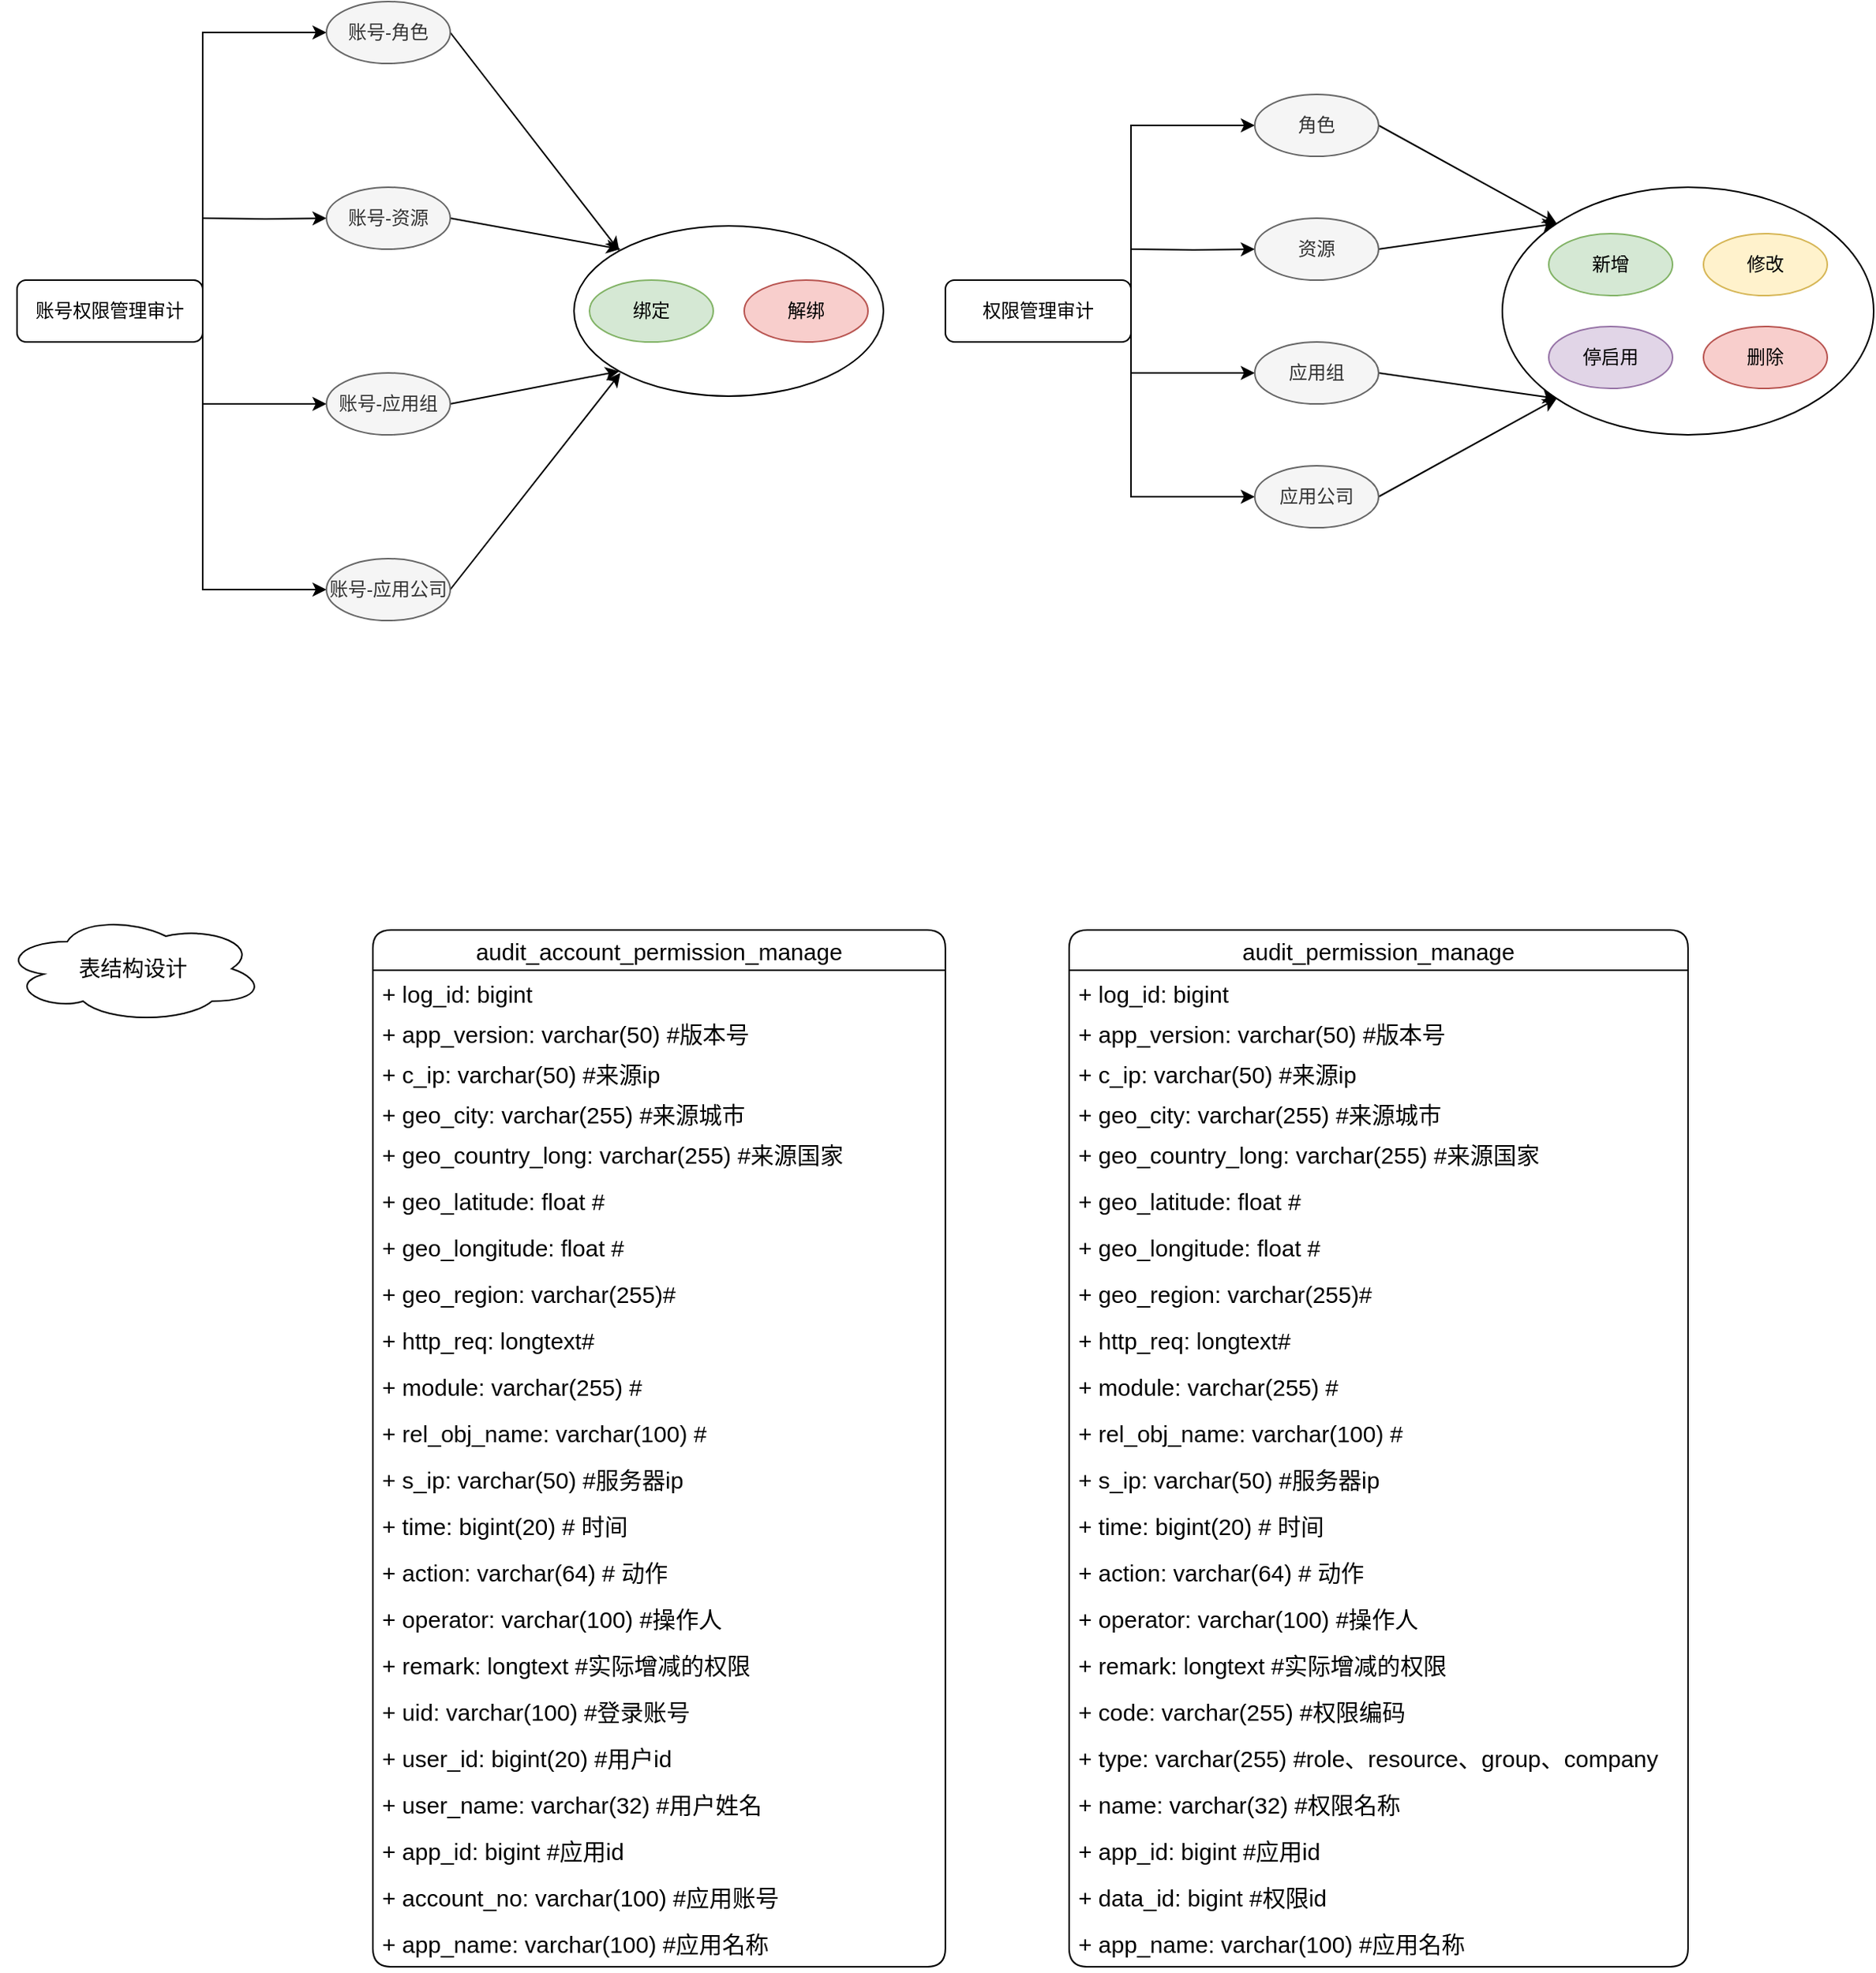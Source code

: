 <mxfile version="15.8.2" type="github">
  <diagram id="RpOcGAhP9OW58Pb7BM2l" name="第 1 页">
    <mxGraphModel dx="835" dy="399" grid="1" gridSize="10" guides="1" tooltips="1" connect="1" arrows="1" fold="1" page="1" pageScale="1" pageWidth="827" pageHeight="1169" math="0" shadow="0">
      <root>
        <mxCell id="0" />
        <mxCell id="1" parent="0" />
        <mxCell id="3kDM5itjokiOEmdZeM92-5" style="edgeStyle=orthogonalEdgeStyle;rounded=0;orthogonalLoop=1;jettySize=auto;html=1;exitX=1;exitY=0.25;exitDx=0;exitDy=0;entryX=0;entryY=0.5;entryDx=0;entryDy=0;" edge="1" parent="1" source="3kDM5itjokiOEmdZeM92-79" target="3kDM5itjokiOEmdZeM92-2">
          <mxGeometry relative="1" as="geometry">
            <mxPoint x="200" y="280" as="sourcePoint" />
            <Array as="points">
              <mxPoint x="200" y="180" />
            </Array>
          </mxGeometry>
        </mxCell>
        <mxCell id="3kDM5itjokiOEmdZeM92-6" style="edgeStyle=orthogonalEdgeStyle;rounded=0;orthogonalLoop=1;jettySize=auto;html=1;exitX=1;exitY=0.5;exitDx=0;exitDy=0;entryX=0;entryY=0.5;entryDx=0;entryDy=0;" edge="1" parent="1" target="3kDM5itjokiOEmdZeM92-3">
          <mxGeometry relative="1" as="geometry">
            <mxPoint x="200" y="300" as="sourcePoint" />
          </mxGeometry>
        </mxCell>
        <mxCell id="3kDM5itjokiOEmdZeM92-8" style="edgeStyle=orthogonalEdgeStyle;rounded=0;orthogonalLoop=1;jettySize=auto;html=1;exitX=1;exitY=1;exitDx=0;exitDy=0;entryX=0;entryY=0.5;entryDx=0;entryDy=0;" edge="1" parent="1" target="3kDM5itjokiOEmdZeM92-4">
          <mxGeometry relative="1" as="geometry">
            <mxPoint x="200" y="320" as="sourcePoint" />
            <Array as="points">
              <mxPoint x="200" y="420" />
            </Array>
          </mxGeometry>
        </mxCell>
        <mxCell id="3kDM5itjokiOEmdZeM92-78" style="edgeStyle=orthogonalEdgeStyle;rounded=0;orthogonalLoop=1;jettySize=auto;html=1;exitX=1;exitY=0.5;exitDx=0;exitDy=0;entryX=0;entryY=0.5;entryDx=0;entryDy=0;" edge="1" parent="1" target="3kDM5itjokiOEmdZeM92-77">
          <mxGeometry relative="1" as="geometry">
            <mxPoint x="200" y="300" as="sourcePoint" />
            <Array as="points">
              <mxPoint x="200" y="540" />
            </Array>
          </mxGeometry>
        </mxCell>
        <mxCell id="3kDM5itjokiOEmdZeM92-26" style="edgeStyle=none;rounded=0;orthogonalLoop=1;jettySize=auto;html=1;exitX=1;exitY=0.5;exitDx=0;exitDy=0;entryX=0;entryY=0;entryDx=0;entryDy=0;" edge="1" parent="1" source="3kDM5itjokiOEmdZeM92-2" target="3kDM5itjokiOEmdZeM92-67">
          <mxGeometry relative="1" as="geometry">
            <mxPoint x="400" y="180" as="targetPoint" />
          </mxGeometry>
        </mxCell>
        <mxCell id="3kDM5itjokiOEmdZeM92-2" value="账号-角色" style="ellipse;whiteSpace=wrap;html=1;rounded=1;fillColor=#f5f5f5;fontColor=#333333;strokeColor=#666666;" vertex="1" parent="1">
          <mxGeometry x="280" y="160" width="80" height="40" as="geometry" />
        </mxCell>
        <mxCell id="3kDM5itjokiOEmdZeM92-35" style="edgeStyle=none;rounded=0;orthogonalLoop=1;jettySize=auto;html=1;exitX=1;exitY=0.5;exitDx=0;exitDy=0;" edge="1" parent="1" source="3kDM5itjokiOEmdZeM92-3">
          <mxGeometry relative="1" as="geometry">
            <mxPoint x="470" y="320" as="targetPoint" />
          </mxGeometry>
        </mxCell>
        <mxCell id="3kDM5itjokiOEmdZeM92-3" value="账号-资源" style="ellipse;whiteSpace=wrap;html=1;rounded=1;fillColor=#f5f5f5;fontColor=#333333;strokeColor=#666666;" vertex="1" parent="1">
          <mxGeometry x="280" y="280" width="80" height="40" as="geometry" />
        </mxCell>
        <mxCell id="3kDM5itjokiOEmdZeM92-71" style="edgeStyle=none;rounded=0;orthogonalLoop=1;jettySize=auto;html=1;exitX=1;exitY=0.5;exitDx=0;exitDy=0;entryX=0;entryY=1;entryDx=0;entryDy=0;" edge="1" parent="1" source="3kDM5itjokiOEmdZeM92-4" target="3kDM5itjokiOEmdZeM92-67">
          <mxGeometry relative="1" as="geometry" />
        </mxCell>
        <mxCell id="3kDM5itjokiOEmdZeM92-4" value="账号-应用组" style="ellipse;whiteSpace=wrap;html=1;rounded=1;fillColor=#f5f5f5;fontColor=#333333;strokeColor=#666666;" vertex="1" parent="1">
          <mxGeometry x="280" y="400" width="80" height="40" as="geometry" />
        </mxCell>
        <mxCell id="3kDM5itjokiOEmdZeM92-9" style="edgeStyle=orthogonalEdgeStyle;rounded=0;orthogonalLoop=1;jettySize=auto;html=1;exitX=1;exitY=0.5;exitDx=0;exitDy=0;entryX=0;entryY=0.5;entryDx=0;entryDy=0;" edge="1" parent="1" source="3kDM5itjokiOEmdZeM92-76" target="3kDM5itjokiOEmdZeM92-13">
          <mxGeometry relative="1" as="geometry">
            <mxPoint x="800" y="300" as="sourcePoint" />
            <Array as="points">
              <mxPoint x="800" y="240" />
            </Array>
          </mxGeometry>
        </mxCell>
        <mxCell id="3kDM5itjokiOEmdZeM92-10" style="edgeStyle=orthogonalEdgeStyle;rounded=0;orthogonalLoop=1;jettySize=auto;html=1;exitX=1;exitY=0.5;exitDx=0;exitDy=0;entryX=0;entryY=0.5;entryDx=0;entryDy=0;" edge="1" parent="1" target="3kDM5itjokiOEmdZeM92-14">
          <mxGeometry relative="1" as="geometry">
            <mxPoint x="800" y="320" as="sourcePoint" />
          </mxGeometry>
        </mxCell>
        <mxCell id="3kDM5itjokiOEmdZeM92-11" style="edgeStyle=orthogonalEdgeStyle;rounded=0;orthogonalLoop=1;jettySize=auto;html=1;exitX=1;exitY=1;exitDx=0;exitDy=0;entryX=0;entryY=0.5;entryDx=0;entryDy=0;" edge="1" parent="1" target="3kDM5itjokiOEmdZeM92-15">
          <mxGeometry relative="1" as="geometry">
            <mxPoint x="800" y="340" as="sourcePoint" />
            <Array as="points">
              <mxPoint x="800" y="400" />
            </Array>
          </mxGeometry>
        </mxCell>
        <mxCell id="3kDM5itjokiOEmdZeM92-74" style="edgeStyle=orthogonalEdgeStyle;rounded=0;orthogonalLoop=1;jettySize=auto;html=1;exitX=1;exitY=0.5;exitDx=0;exitDy=0;entryX=0;entryY=0.5;entryDx=0;entryDy=0;" edge="1" parent="1" target="3kDM5itjokiOEmdZeM92-72">
          <mxGeometry relative="1" as="geometry">
            <mxPoint x="800" y="320" as="sourcePoint" />
            <Array as="points">
              <mxPoint x="800" y="480" />
            </Array>
          </mxGeometry>
        </mxCell>
        <mxCell id="3kDM5itjokiOEmdZeM92-62" style="edgeStyle=none;rounded=0;orthogonalLoop=1;jettySize=auto;html=1;exitX=1;exitY=0.5;exitDx=0;exitDy=0;entryX=0;entryY=0;entryDx=0;entryDy=0;" edge="1" parent="1" source="3kDM5itjokiOEmdZeM92-13" target="3kDM5itjokiOEmdZeM92-59">
          <mxGeometry relative="1" as="geometry" />
        </mxCell>
        <mxCell id="3kDM5itjokiOEmdZeM92-13" value="角色" style="ellipse;whiteSpace=wrap;html=1;rounded=1;fillColor=#f5f5f5;fontColor=#333333;strokeColor=#666666;" vertex="1" parent="1">
          <mxGeometry x="880" y="220" width="80" height="40" as="geometry" />
        </mxCell>
        <mxCell id="3kDM5itjokiOEmdZeM92-65" style="edgeStyle=none;rounded=0;orthogonalLoop=1;jettySize=auto;html=1;exitX=1;exitY=0.5;exitDx=0;exitDy=0;entryX=0;entryY=0;entryDx=0;entryDy=0;" edge="1" parent="1" source="3kDM5itjokiOEmdZeM92-14" target="3kDM5itjokiOEmdZeM92-59">
          <mxGeometry relative="1" as="geometry" />
        </mxCell>
        <mxCell id="3kDM5itjokiOEmdZeM92-14" value="资源" style="ellipse;whiteSpace=wrap;html=1;rounded=1;fillColor=#f5f5f5;fontColor=#333333;strokeColor=#666666;" vertex="1" parent="1">
          <mxGeometry x="880" y="300" width="80" height="40" as="geometry" />
        </mxCell>
        <mxCell id="3kDM5itjokiOEmdZeM92-66" style="edgeStyle=none;rounded=0;orthogonalLoop=1;jettySize=auto;html=1;exitX=1;exitY=0.5;exitDx=0;exitDy=0;entryX=0;entryY=1;entryDx=0;entryDy=0;" edge="1" parent="1" source="3kDM5itjokiOEmdZeM92-15" target="3kDM5itjokiOEmdZeM92-59">
          <mxGeometry relative="1" as="geometry" />
        </mxCell>
        <mxCell id="3kDM5itjokiOEmdZeM92-15" value="应用组" style="ellipse;whiteSpace=wrap;html=1;rounded=1;fillColor=#f5f5f5;fontColor=#333333;strokeColor=#666666;" vertex="1" parent="1">
          <mxGeometry x="880" y="380" width="80" height="40" as="geometry" />
        </mxCell>
        <mxCell id="3kDM5itjokiOEmdZeM92-60" value="" style="group" vertex="1" connectable="0" parent="1">
          <mxGeometry x="1040" y="280" width="240" height="160" as="geometry" />
        </mxCell>
        <mxCell id="3kDM5itjokiOEmdZeM92-59" value="" style="ellipse;whiteSpace=wrap;html=1;rounded=1;" vertex="1" parent="3kDM5itjokiOEmdZeM92-60">
          <mxGeometry width="240" height="160" as="geometry" />
        </mxCell>
        <mxCell id="3kDM5itjokiOEmdZeM92-54" value="新增" style="ellipse;whiteSpace=wrap;html=1;rounded=1;fillColor=#d5e8d4;strokeColor=#82b366;" vertex="1" parent="3kDM5itjokiOEmdZeM92-60">
          <mxGeometry x="30" y="30" width="80" height="40" as="geometry" />
        </mxCell>
        <mxCell id="3kDM5itjokiOEmdZeM92-55" value="修改" style="ellipse;whiteSpace=wrap;html=1;rounded=1;fillColor=#fff2cc;strokeColor=#d6b656;" vertex="1" parent="3kDM5itjokiOEmdZeM92-60">
          <mxGeometry x="130" y="30" width="80" height="40" as="geometry" />
        </mxCell>
        <mxCell id="3kDM5itjokiOEmdZeM92-56" value="停启用" style="ellipse;whiteSpace=wrap;html=1;rounded=1;fillColor=#e1d5e7;strokeColor=#9673a6;" vertex="1" parent="3kDM5itjokiOEmdZeM92-60">
          <mxGeometry x="30" y="90" width="80" height="40" as="geometry" />
        </mxCell>
        <mxCell id="3kDM5itjokiOEmdZeM92-57" value="删除" style="ellipse;whiteSpace=wrap;html=1;rounded=1;fillColor=#f8cecc;strokeColor=#b85450;" vertex="1" parent="3kDM5itjokiOEmdZeM92-60">
          <mxGeometry x="130" y="90" width="80" height="40" as="geometry" />
        </mxCell>
        <mxCell id="3kDM5itjokiOEmdZeM92-70" value="" style="group" vertex="1" connectable="0" parent="1">
          <mxGeometry x="440" y="305" width="200" height="110" as="geometry" />
        </mxCell>
        <mxCell id="3kDM5itjokiOEmdZeM92-67" value="" style="ellipse;whiteSpace=wrap;html=1;rounded=1;" vertex="1" parent="3kDM5itjokiOEmdZeM92-70">
          <mxGeometry width="200" height="110" as="geometry" />
        </mxCell>
        <mxCell id="3kDM5itjokiOEmdZeM92-68" value="绑定" style="ellipse;whiteSpace=wrap;html=1;rounded=1;fillColor=#d5e8d4;strokeColor=#82b366;" vertex="1" parent="3kDM5itjokiOEmdZeM92-70">
          <mxGeometry x="10" y="35" width="80" height="40" as="geometry" />
        </mxCell>
        <mxCell id="3kDM5itjokiOEmdZeM92-69" value="解绑" style="ellipse;whiteSpace=wrap;html=1;rounded=1;fillColor=#f8cecc;strokeColor=#b85450;" vertex="1" parent="3kDM5itjokiOEmdZeM92-70">
          <mxGeometry x="110" y="35" width="80" height="40" as="geometry" />
        </mxCell>
        <mxCell id="3kDM5itjokiOEmdZeM92-75" style="rounded=0;orthogonalLoop=1;jettySize=auto;html=1;exitX=1;exitY=0.5;exitDx=0;exitDy=0;entryX=0;entryY=1;entryDx=0;entryDy=0;" edge="1" parent="1" source="3kDM5itjokiOEmdZeM92-72" target="3kDM5itjokiOEmdZeM92-59">
          <mxGeometry relative="1" as="geometry" />
        </mxCell>
        <mxCell id="3kDM5itjokiOEmdZeM92-72" value="应用公司" style="ellipse;whiteSpace=wrap;html=1;rounded=1;fillColor=#f5f5f5;fontColor=#333333;strokeColor=#666666;" vertex="1" parent="1">
          <mxGeometry x="880" y="460" width="80" height="40" as="geometry" />
        </mxCell>
        <mxCell id="3kDM5itjokiOEmdZeM92-76" value="权限管理审计" style="rounded=1;whiteSpace=wrap;html=1;" vertex="1" parent="1">
          <mxGeometry x="680" y="340" width="120" height="40" as="geometry" />
        </mxCell>
        <mxCell id="3kDM5itjokiOEmdZeM92-80" style="rounded=0;orthogonalLoop=1;jettySize=auto;html=1;exitX=1;exitY=0.5;exitDx=0;exitDy=0;" edge="1" parent="1" source="3kDM5itjokiOEmdZeM92-77">
          <mxGeometry relative="1" as="geometry">
            <mxPoint x="470" y="400" as="targetPoint" />
          </mxGeometry>
        </mxCell>
        <mxCell id="3kDM5itjokiOEmdZeM92-77" value="账号-应用公司" style="ellipse;whiteSpace=wrap;html=1;rounded=1;fillColor=#f5f5f5;fontColor=#333333;strokeColor=#666666;" vertex="1" parent="1">
          <mxGeometry x="280" y="520" width="80" height="40" as="geometry" />
        </mxCell>
        <mxCell id="3kDM5itjokiOEmdZeM92-79" value="账号权限管理审计" style="rounded=1;whiteSpace=wrap;html=1;" vertex="1" parent="1">
          <mxGeometry x="80" y="340" width="120" height="40" as="geometry" />
        </mxCell>
        <mxCell id="3kDM5itjokiOEmdZeM92-81" value="&lt;span style=&quot;font-size: 14px&quot;&gt;表结构设计&lt;/span&gt;" style="ellipse;shape=cloud;whiteSpace=wrap;html=1;rounded=1;shadow=0;glass=1;sketch=0;fontSize=10;" vertex="1" parent="1">
          <mxGeometry x="70" y="750" width="170" height="70" as="geometry" />
        </mxCell>
        <mxCell id="3kDM5itjokiOEmdZeM92-82" value="audit_account_permission_manage" style="swimlane;fontStyle=0;childLayout=stackLayout;horizontal=1;startSize=26;fillColor=none;horizontalStack=0;resizeParent=1;resizeParentMax=0;resizeLast=0;collapsible=1;marginBottom=0;rounded=1;shadow=0;glass=0;sketch=0;fontSize=15;strokeColor=default;" vertex="1" parent="1">
          <mxGeometry x="310" y="760" width="370" height="670" as="geometry">
            <mxRectangle x="200" y="760" width="70" height="26" as="alternateBounds" />
          </mxGeometry>
        </mxCell>
        <mxCell id="3kDM5itjokiOEmdZeM92-83" value="+ log_id: bigint" style="text;strokeColor=none;fillColor=none;align=left;verticalAlign=top;spacingLeft=4;spacingRight=4;overflow=hidden;rotatable=0;points=[[0,0.5],[1,0.5]];portConstraint=eastwest;rounded=1;shadow=0;glass=0;sketch=0;fontSize=15;" vertex="1" parent="3kDM5itjokiOEmdZeM92-82">
          <mxGeometry y="26" width="370" height="26" as="geometry" />
        </mxCell>
        <mxCell id="3kDM5itjokiOEmdZeM92-84" value="+ app_version: varchar(50) #版本号" style="text;strokeColor=none;fillColor=none;align=left;verticalAlign=top;spacingLeft=4;spacingRight=4;overflow=hidden;rotatable=0;points=[[0,0.5],[1,0.5]];portConstraint=eastwest;rounded=1;shadow=0;glass=0;sketch=0;fontSize=15;" vertex="1" parent="3kDM5itjokiOEmdZeM92-82">
          <mxGeometry y="52" width="370" height="26" as="geometry" />
        </mxCell>
        <mxCell id="3kDM5itjokiOEmdZeM92-85" value="+ c_ip: varchar(50) #来源ip" style="text;strokeColor=none;fillColor=none;align=left;verticalAlign=top;spacingLeft=4;spacingRight=4;overflow=hidden;rotatable=0;points=[[0,0.5],[1,0.5]];portConstraint=eastwest;rounded=1;shadow=0;glass=0;sketch=0;fontSize=15;" vertex="1" parent="3kDM5itjokiOEmdZeM92-82">
          <mxGeometry y="78" width="370" height="26" as="geometry" />
        </mxCell>
        <mxCell id="3kDM5itjokiOEmdZeM92-86" value="+ geo_city: varchar(255) #来源城市&#xa;" style="text;strokeColor=none;fillColor=none;align=left;verticalAlign=top;spacingLeft=4;spacingRight=4;overflow=hidden;rotatable=0;points=[[0,0.5],[1,0.5]];portConstraint=eastwest;rounded=1;shadow=0;glass=0;sketch=0;fontSize=15;" vertex="1" parent="3kDM5itjokiOEmdZeM92-82">
          <mxGeometry y="104" width="370" height="26" as="geometry" />
        </mxCell>
        <mxCell id="3kDM5itjokiOEmdZeM92-87" value="+ geo_country_long: varchar(255) #来源国家&#xa;" style="text;strokeColor=none;fillColor=none;align=left;verticalAlign=top;spacingLeft=4;spacingRight=4;overflow=hidden;rotatable=0;points=[[0,0.5],[1,0.5]];portConstraint=eastwest;rounded=1;shadow=0;glass=0;sketch=0;fontSize=15;" vertex="1" parent="3kDM5itjokiOEmdZeM92-82">
          <mxGeometry y="130" width="370" height="30" as="geometry" />
        </mxCell>
        <mxCell id="3kDM5itjokiOEmdZeM92-88" value="+ geo_latitude: float #" style="text;strokeColor=none;fillColor=none;align=left;verticalAlign=top;spacingLeft=4;spacingRight=4;overflow=hidden;rotatable=0;points=[[0,0.5],[1,0.5]];portConstraint=eastwest;rounded=1;shadow=0;glass=0;sketch=0;fontSize=15;" vertex="1" parent="3kDM5itjokiOEmdZeM92-82">
          <mxGeometry y="160" width="370" height="30" as="geometry" />
        </mxCell>
        <mxCell id="3kDM5itjokiOEmdZeM92-89" value="+ geo_longitude: float #&#xa;" style="text;strokeColor=none;fillColor=none;align=left;verticalAlign=top;spacingLeft=4;spacingRight=4;overflow=hidden;rotatable=0;points=[[0,0.5],[1,0.5]];portConstraint=eastwest;rounded=1;shadow=0;glass=0;sketch=0;fontSize=15;" vertex="1" parent="3kDM5itjokiOEmdZeM92-82">
          <mxGeometry y="190" width="370" height="30" as="geometry" />
        </mxCell>
        <mxCell id="3kDM5itjokiOEmdZeM92-90" value="+ geo_region: varchar(255)#&#xa;" style="text;strokeColor=none;fillColor=none;align=left;verticalAlign=top;spacingLeft=4;spacingRight=4;overflow=hidden;rotatable=0;points=[[0,0.5],[1,0.5]];portConstraint=eastwest;rounded=1;shadow=0;glass=0;sketch=0;fontSize=15;" vertex="1" parent="3kDM5itjokiOEmdZeM92-82">
          <mxGeometry y="220" width="370" height="30" as="geometry" />
        </mxCell>
        <mxCell id="3kDM5itjokiOEmdZeM92-91" value="+ http_req: longtext#&#xa;" style="text;strokeColor=none;fillColor=none;align=left;verticalAlign=top;spacingLeft=4;spacingRight=4;overflow=hidden;rotatable=0;points=[[0,0.5],[1,0.5]];portConstraint=eastwest;rounded=1;shadow=0;glass=0;sketch=0;fontSize=15;" vertex="1" parent="3kDM5itjokiOEmdZeM92-82">
          <mxGeometry y="250" width="370" height="30" as="geometry" />
        </mxCell>
        <mxCell id="3kDM5itjokiOEmdZeM92-92" value="+ module: varchar(255) #&#xa;" style="text;strokeColor=none;fillColor=none;align=left;verticalAlign=top;spacingLeft=4;spacingRight=4;overflow=hidden;rotatable=0;points=[[0,0.5],[1,0.5]];portConstraint=eastwest;rounded=1;shadow=0;glass=0;sketch=0;fontSize=15;" vertex="1" parent="3kDM5itjokiOEmdZeM92-82">
          <mxGeometry y="280" width="370" height="30" as="geometry" />
        </mxCell>
        <mxCell id="3kDM5itjokiOEmdZeM92-93" value="+ rel_obj_name: varchar(100) #&#xa;" style="text;strokeColor=none;fillColor=none;align=left;verticalAlign=top;spacingLeft=4;spacingRight=4;overflow=hidden;rotatable=0;points=[[0,0.5],[1,0.5]];portConstraint=eastwest;rounded=1;shadow=0;glass=0;sketch=0;fontSize=15;" vertex="1" parent="3kDM5itjokiOEmdZeM92-82">
          <mxGeometry y="310" width="370" height="30" as="geometry" />
        </mxCell>
        <mxCell id="3kDM5itjokiOEmdZeM92-94" value="+ s_ip: varchar(50) #服务器ip&#xa;" style="text;strokeColor=none;fillColor=none;align=left;verticalAlign=top;spacingLeft=4;spacingRight=4;overflow=hidden;rotatable=0;points=[[0,0.5],[1,0.5]];portConstraint=eastwest;rounded=1;shadow=0;glass=0;sketch=0;fontSize=15;" vertex="1" parent="3kDM5itjokiOEmdZeM92-82">
          <mxGeometry y="340" width="370" height="30" as="geometry" />
        </mxCell>
        <mxCell id="3kDM5itjokiOEmdZeM92-109" value="+ time: bigint(20) # 时间&#xa;&#xa;" style="text;strokeColor=none;fillColor=none;align=left;verticalAlign=top;spacingLeft=4;spacingRight=4;overflow=hidden;rotatable=0;points=[[0,0.5],[1,0.5]];portConstraint=eastwest;rounded=1;shadow=0;glass=0;sketch=0;fontSize=15;" vertex="1" parent="3kDM5itjokiOEmdZeM92-82">
          <mxGeometry y="370" width="370" height="30" as="geometry" />
        </mxCell>
        <mxCell id="3kDM5itjokiOEmdZeM92-110" value="+ action: varchar(64) # 动作&#xa;&#xa;" style="text;strokeColor=none;fillColor=none;align=left;verticalAlign=top;spacingLeft=4;spacingRight=4;overflow=hidden;rotatable=0;points=[[0,0.5],[1,0.5]];portConstraint=eastwest;rounded=1;shadow=0;glass=0;sketch=0;fontSize=15;" vertex="1" parent="3kDM5itjokiOEmdZeM92-82">
          <mxGeometry y="400" width="370" height="30" as="geometry" />
        </mxCell>
        <mxCell id="3kDM5itjokiOEmdZeM92-111" value="+ operator: varchar(100) #操作人&#xa;&#xa;" style="text;strokeColor=none;fillColor=none;align=left;verticalAlign=top;spacingLeft=4;spacingRight=4;overflow=hidden;rotatable=0;points=[[0,0.5],[1,0.5]];portConstraint=eastwest;rounded=1;shadow=0;glass=0;sketch=0;fontSize=15;" vertex="1" parent="3kDM5itjokiOEmdZeM92-82">
          <mxGeometry y="430" width="370" height="30" as="geometry" />
        </mxCell>
        <mxCell id="3kDM5itjokiOEmdZeM92-112" value="+ remark: longtext #实际增减的权限&#xa;&#xa;" style="text;strokeColor=none;fillColor=none;align=left;verticalAlign=top;spacingLeft=4;spacingRight=4;overflow=hidden;rotatable=0;points=[[0,0.5],[1,0.5]];portConstraint=eastwest;rounded=1;shadow=0;glass=0;sketch=0;fontSize=15;" vertex="1" parent="3kDM5itjokiOEmdZeM92-82">
          <mxGeometry y="460" width="370" height="30" as="geometry" />
        </mxCell>
        <mxCell id="3kDM5itjokiOEmdZeM92-113" value="+ uid: varchar(100) #登录账号&#xa;&#xa;" style="text;strokeColor=none;fillColor=none;align=left;verticalAlign=top;spacingLeft=4;spacingRight=4;overflow=hidden;rotatable=0;points=[[0,0.5],[1,0.5]];portConstraint=eastwest;rounded=1;shadow=0;glass=0;sketch=0;fontSize=15;" vertex="1" parent="3kDM5itjokiOEmdZeM92-82">
          <mxGeometry y="490" width="370" height="30" as="geometry" />
        </mxCell>
        <mxCell id="3kDM5itjokiOEmdZeM92-114" value="+ user_id: bigint(20) #用户id&#xa;&#xa;" style="text;strokeColor=none;fillColor=none;align=left;verticalAlign=top;spacingLeft=4;spacingRight=4;overflow=hidden;rotatable=0;points=[[0,0.5],[1,0.5]];portConstraint=eastwest;rounded=1;shadow=0;glass=0;sketch=0;fontSize=15;" vertex="1" parent="3kDM5itjokiOEmdZeM92-82">
          <mxGeometry y="520" width="370" height="30" as="geometry" />
        </mxCell>
        <mxCell id="3kDM5itjokiOEmdZeM92-115" value="+ user_name: varchar(32) #用户姓名&#xa;&#xa;" style="text;strokeColor=none;fillColor=none;align=left;verticalAlign=top;spacingLeft=4;spacingRight=4;overflow=hidden;rotatable=0;points=[[0,0.5],[1,0.5]];portConstraint=eastwest;rounded=1;shadow=0;glass=0;sketch=0;fontSize=15;" vertex="1" parent="3kDM5itjokiOEmdZeM92-82">
          <mxGeometry y="550" width="370" height="30" as="geometry" />
        </mxCell>
        <mxCell id="3kDM5itjokiOEmdZeM92-116" value="+ app_id: bigint #应用id&#xa;&#xa;" style="text;strokeColor=none;fillColor=none;align=left;verticalAlign=top;spacingLeft=4;spacingRight=4;overflow=hidden;rotatable=0;points=[[0,0.5],[1,0.5]];portConstraint=eastwest;rounded=1;shadow=0;glass=0;sketch=0;fontSize=15;" vertex="1" parent="3kDM5itjokiOEmdZeM92-82">
          <mxGeometry y="580" width="370" height="30" as="geometry" />
        </mxCell>
        <mxCell id="3kDM5itjokiOEmdZeM92-117" value="+ account_no: varchar(100) #应用账号&#xa;&#xa;" style="text;strokeColor=none;fillColor=none;align=left;verticalAlign=top;spacingLeft=4;spacingRight=4;overflow=hidden;rotatable=0;points=[[0,0.5],[1,0.5]];portConstraint=eastwest;rounded=1;shadow=0;glass=0;sketch=0;fontSize=15;" vertex="1" parent="3kDM5itjokiOEmdZeM92-82">
          <mxGeometry y="610" width="370" height="30" as="geometry" />
        </mxCell>
        <mxCell id="3kDM5itjokiOEmdZeM92-119" value="+ app_name: varchar(100) #应用名称&#xa;" style="text;strokeColor=none;fillColor=none;align=left;verticalAlign=top;spacingLeft=4;spacingRight=4;overflow=hidden;rotatable=0;points=[[0,0.5],[1,0.5]];portConstraint=eastwest;rounded=1;shadow=0;glass=0;sketch=0;fontSize=15;" vertex="1" parent="3kDM5itjokiOEmdZeM92-82">
          <mxGeometry y="640" width="370" height="30" as="geometry" />
        </mxCell>
        <mxCell id="3kDM5itjokiOEmdZeM92-121" value="audit_permission_manage" style="swimlane;fontStyle=0;childLayout=stackLayout;horizontal=1;startSize=26;fillColor=none;horizontalStack=0;resizeParent=1;resizeParentMax=0;resizeLast=0;collapsible=1;marginBottom=0;rounded=1;shadow=0;glass=0;sketch=0;fontSize=15;strokeColor=default;" vertex="1" parent="1">
          <mxGeometry x="760" y="760" width="400" height="670" as="geometry">
            <mxRectangle x="200" y="760" width="70" height="26" as="alternateBounds" />
          </mxGeometry>
        </mxCell>
        <mxCell id="3kDM5itjokiOEmdZeM92-122" value="+ log_id: bigint" style="text;strokeColor=none;fillColor=none;align=left;verticalAlign=top;spacingLeft=4;spacingRight=4;overflow=hidden;rotatable=0;points=[[0,0.5],[1,0.5]];portConstraint=eastwest;rounded=1;shadow=0;glass=0;sketch=0;fontSize=15;" vertex="1" parent="3kDM5itjokiOEmdZeM92-121">
          <mxGeometry y="26" width="400" height="26" as="geometry" />
        </mxCell>
        <mxCell id="3kDM5itjokiOEmdZeM92-123" value="+ app_version: varchar(50) #版本号" style="text;strokeColor=none;fillColor=none;align=left;verticalAlign=top;spacingLeft=4;spacingRight=4;overflow=hidden;rotatable=0;points=[[0,0.5],[1,0.5]];portConstraint=eastwest;rounded=1;shadow=0;glass=0;sketch=0;fontSize=15;" vertex="1" parent="3kDM5itjokiOEmdZeM92-121">
          <mxGeometry y="52" width="400" height="26" as="geometry" />
        </mxCell>
        <mxCell id="3kDM5itjokiOEmdZeM92-124" value="+ c_ip: varchar(50) #来源ip" style="text;strokeColor=none;fillColor=none;align=left;verticalAlign=top;spacingLeft=4;spacingRight=4;overflow=hidden;rotatable=0;points=[[0,0.5],[1,0.5]];portConstraint=eastwest;rounded=1;shadow=0;glass=0;sketch=0;fontSize=15;" vertex="1" parent="3kDM5itjokiOEmdZeM92-121">
          <mxGeometry y="78" width="400" height="26" as="geometry" />
        </mxCell>
        <mxCell id="3kDM5itjokiOEmdZeM92-125" value="+ geo_city: varchar(255) #来源城市&#xa;" style="text;strokeColor=none;fillColor=none;align=left;verticalAlign=top;spacingLeft=4;spacingRight=4;overflow=hidden;rotatable=0;points=[[0,0.5],[1,0.5]];portConstraint=eastwest;rounded=1;shadow=0;glass=0;sketch=0;fontSize=15;" vertex="1" parent="3kDM5itjokiOEmdZeM92-121">
          <mxGeometry y="104" width="400" height="26" as="geometry" />
        </mxCell>
        <mxCell id="3kDM5itjokiOEmdZeM92-126" value="+ geo_country_long: varchar(255) #来源国家&#xa;" style="text;strokeColor=none;fillColor=none;align=left;verticalAlign=top;spacingLeft=4;spacingRight=4;overflow=hidden;rotatable=0;points=[[0,0.5],[1,0.5]];portConstraint=eastwest;rounded=1;shadow=0;glass=0;sketch=0;fontSize=15;" vertex="1" parent="3kDM5itjokiOEmdZeM92-121">
          <mxGeometry y="130" width="400" height="30" as="geometry" />
        </mxCell>
        <mxCell id="3kDM5itjokiOEmdZeM92-127" value="+ geo_latitude: float #" style="text;strokeColor=none;fillColor=none;align=left;verticalAlign=top;spacingLeft=4;spacingRight=4;overflow=hidden;rotatable=0;points=[[0,0.5],[1,0.5]];portConstraint=eastwest;rounded=1;shadow=0;glass=0;sketch=0;fontSize=15;" vertex="1" parent="3kDM5itjokiOEmdZeM92-121">
          <mxGeometry y="160" width="400" height="30" as="geometry" />
        </mxCell>
        <mxCell id="3kDM5itjokiOEmdZeM92-128" value="+ geo_longitude: float #&#xa;" style="text;strokeColor=none;fillColor=none;align=left;verticalAlign=top;spacingLeft=4;spacingRight=4;overflow=hidden;rotatable=0;points=[[0,0.5],[1,0.5]];portConstraint=eastwest;rounded=1;shadow=0;glass=0;sketch=0;fontSize=15;" vertex="1" parent="3kDM5itjokiOEmdZeM92-121">
          <mxGeometry y="190" width="400" height="30" as="geometry" />
        </mxCell>
        <mxCell id="3kDM5itjokiOEmdZeM92-129" value="+ geo_region: varchar(255)#&#xa;" style="text;strokeColor=none;fillColor=none;align=left;verticalAlign=top;spacingLeft=4;spacingRight=4;overflow=hidden;rotatable=0;points=[[0,0.5],[1,0.5]];portConstraint=eastwest;rounded=1;shadow=0;glass=0;sketch=0;fontSize=15;" vertex="1" parent="3kDM5itjokiOEmdZeM92-121">
          <mxGeometry y="220" width="400" height="30" as="geometry" />
        </mxCell>
        <mxCell id="3kDM5itjokiOEmdZeM92-130" value="+ http_req: longtext#&#xa;" style="text;strokeColor=none;fillColor=none;align=left;verticalAlign=top;spacingLeft=4;spacingRight=4;overflow=hidden;rotatable=0;points=[[0,0.5],[1,0.5]];portConstraint=eastwest;rounded=1;shadow=0;glass=0;sketch=0;fontSize=15;" vertex="1" parent="3kDM5itjokiOEmdZeM92-121">
          <mxGeometry y="250" width="400" height="30" as="geometry" />
        </mxCell>
        <mxCell id="3kDM5itjokiOEmdZeM92-131" value="+ module: varchar(255) #&#xa;" style="text;strokeColor=none;fillColor=none;align=left;verticalAlign=top;spacingLeft=4;spacingRight=4;overflow=hidden;rotatable=0;points=[[0,0.5],[1,0.5]];portConstraint=eastwest;rounded=1;shadow=0;glass=0;sketch=0;fontSize=15;" vertex="1" parent="3kDM5itjokiOEmdZeM92-121">
          <mxGeometry y="280" width="400" height="30" as="geometry" />
        </mxCell>
        <mxCell id="3kDM5itjokiOEmdZeM92-132" value="+ rel_obj_name: varchar(100) #&#xa;" style="text;strokeColor=none;fillColor=none;align=left;verticalAlign=top;spacingLeft=4;spacingRight=4;overflow=hidden;rotatable=0;points=[[0,0.5],[1,0.5]];portConstraint=eastwest;rounded=1;shadow=0;glass=0;sketch=0;fontSize=15;" vertex="1" parent="3kDM5itjokiOEmdZeM92-121">
          <mxGeometry y="310" width="400" height="30" as="geometry" />
        </mxCell>
        <mxCell id="3kDM5itjokiOEmdZeM92-133" value="+ s_ip: varchar(50) #服务器ip&#xa;" style="text;strokeColor=none;fillColor=none;align=left;verticalAlign=top;spacingLeft=4;spacingRight=4;overflow=hidden;rotatable=0;points=[[0,0.5],[1,0.5]];portConstraint=eastwest;rounded=1;shadow=0;glass=0;sketch=0;fontSize=15;" vertex="1" parent="3kDM5itjokiOEmdZeM92-121">
          <mxGeometry y="340" width="400" height="30" as="geometry" />
        </mxCell>
        <mxCell id="3kDM5itjokiOEmdZeM92-134" value="+ time: bigint(20) # 时间&#xa;&#xa;" style="text;strokeColor=none;fillColor=none;align=left;verticalAlign=top;spacingLeft=4;spacingRight=4;overflow=hidden;rotatable=0;points=[[0,0.5],[1,0.5]];portConstraint=eastwest;rounded=1;shadow=0;glass=0;sketch=0;fontSize=15;" vertex="1" parent="3kDM5itjokiOEmdZeM92-121">
          <mxGeometry y="370" width="400" height="30" as="geometry" />
        </mxCell>
        <mxCell id="3kDM5itjokiOEmdZeM92-135" value="+ action: varchar(64) # 动作&#xa;&#xa;" style="text;strokeColor=none;fillColor=none;align=left;verticalAlign=top;spacingLeft=4;spacingRight=4;overflow=hidden;rotatable=0;points=[[0,0.5],[1,0.5]];portConstraint=eastwest;rounded=1;shadow=0;glass=0;sketch=0;fontSize=15;" vertex="1" parent="3kDM5itjokiOEmdZeM92-121">
          <mxGeometry y="400" width="400" height="30" as="geometry" />
        </mxCell>
        <mxCell id="3kDM5itjokiOEmdZeM92-136" value="+ operator: varchar(100) #操作人&#xa;&#xa;" style="text;strokeColor=none;fillColor=none;align=left;verticalAlign=top;spacingLeft=4;spacingRight=4;overflow=hidden;rotatable=0;points=[[0,0.5],[1,0.5]];portConstraint=eastwest;rounded=1;shadow=0;glass=0;sketch=0;fontSize=15;" vertex="1" parent="3kDM5itjokiOEmdZeM92-121">
          <mxGeometry y="430" width="400" height="30" as="geometry" />
        </mxCell>
        <mxCell id="3kDM5itjokiOEmdZeM92-137" value="+ remark: longtext #实际增减的权限&#xa;&#xa;" style="text;strokeColor=none;fillColor=none;align=left;verticalAlign=top;spacingLeft=4;spacingRight=4;overflow=hidden;rotatable=0;points=[[0,0.5],[1,0.5]];portConstraint=eastwest;rounded=1;shadow=0;glass=0;sketch=0;fontSize=15;" vertex="1" parent="3kDM5itjokiOEmdZeM92-121">
          <mxGeometry y="460" width="400" height="30" as="geometry" />
        </mxCell>
        <mxCell id="3kDM5itjokiOEmdZeM92-138" value="+ code: varchar(255) #权限编码&#xa;&#xa;" style="text;strokeColor=none;fillColor=none;align=left;verticalAlign=top;spacingLeft=4;spacingRight=4;overflow=hidden;rotatable=0;points=[[0,0.5],[1,0.5]];portConstraint=eastwest;rounded=1;shadow=0;glass=0;sketch=0;fontSize=15;" vertex="1" parent="3kDM5itjokiOEmdZeM92-121">
          <mxGeometry y="490" width="400" height="30" as="geometry" />
        </mxCell>
        <mxCell id="3kDM5itjokiOEmdZeM92-139" value="+ type: varchar(255) #role、resource、group、company&#xa;&#xa;" style="text;strokeColor=none;fillColor=none;align=left;verticalAlign=top;spacingLeft=4;spacingRight=4;overflow=hidden;rotatable=0;points=[[0,0.5],[1,0.5]];portConstraint=eastwest;rounded=1;shadow=0;glass=0;sketch=0;fontSize=15;" vertex="1" parent="3kDM5itjokiOEmdZeM92-121">
          <mxGeometry y="520" width="400" height="30" as="geometry" />
        </mxCell>
        <mxCell id="3kDM5itjokiOEmdZeM92-140" value="+ name: varchar(32) #权限名称&#xa;&#xa;" style="text;strokeColor=none;fillColor=none;align=left;verticalAlign=top;spacingLeft=4;spacingRight=4;overflow=hidden;rotatable=0;points=[[0,0.5],[1,0.5]];portConstraint=eastwest;rounded=1;shadow=0;glass=0;sketch=0;fontSize=15;" vertex="1" parent="3kDM5itjokiOEmdZeM92-121">
          <mxGeometry y="550" width="400" height="30" as="geometry" />
        </mxCell>
        <mxCell id="3kDM5itjokiOEmdZeM92-141" value="+ app_id: bigint #应用id&#xa;&#xa;" style="text;strokeColor=none;fillColor=none;align=left;verticalAlign=top;spacingLeft=4;spacingRight=4;overflow=hidden;rotatable=0;points=[[0,0.5],[1,0.5]];portConstraint=eastwest;rounded=1;shadow=0;glass=0;sketch=0;fontSize=15;" vertex="1" parent="3kDM5itjokiOEmdZeM92-121">
          <mxGeometry y="580" width="400" height="30" as="geometry" />
        </mxCell>
        <mxCell id="3kDM5itjokiOEmdZeM92-142" value="+ data_id: bigint #权限id&#xa;&#xa;" style="text;strokeColor=none;fillColor=none;align=left;verticalAlign=top;spacingLeft=4;spacingRight=4;overflow=hidden;rotatable=0;points=[[0,0.5],[1,0.5]];portConstraint=eastwest;rounded=1;shadow=0;glass=0;sketch=0;fontSize=15;" vertex="1" parent="3kDM5itjokiOEmdZeM92-121">
          <mxGeometry y="610" width="400" height="30" as="geometry" />
        </mxCell>
        <mxCell id="3kDM5itjokiOEmdZeM92-143" value="+ app_name: varchar(100) #应用名称&#xa;" style="text;strokeColor=none;fillColor=none;align=left;verticalAlign=top;spacingLeft=4;spacingRight=4;overflow=hidden;rotatable=0;points=[[0,0.5],[1,0.5]];portConstraint=eastwest;rounded=1;shadow=0;glass=0;sketch=0;fontSize=15;" vertex="1" parent="3kDM5itjokiOEmdZeM92-121">
          <mxGeometry y="640" width="400" height="30" as="geometry" />
        </mxCell>
      </root>
    </mxGraphModel>
  </diagram>
</mxfile>
